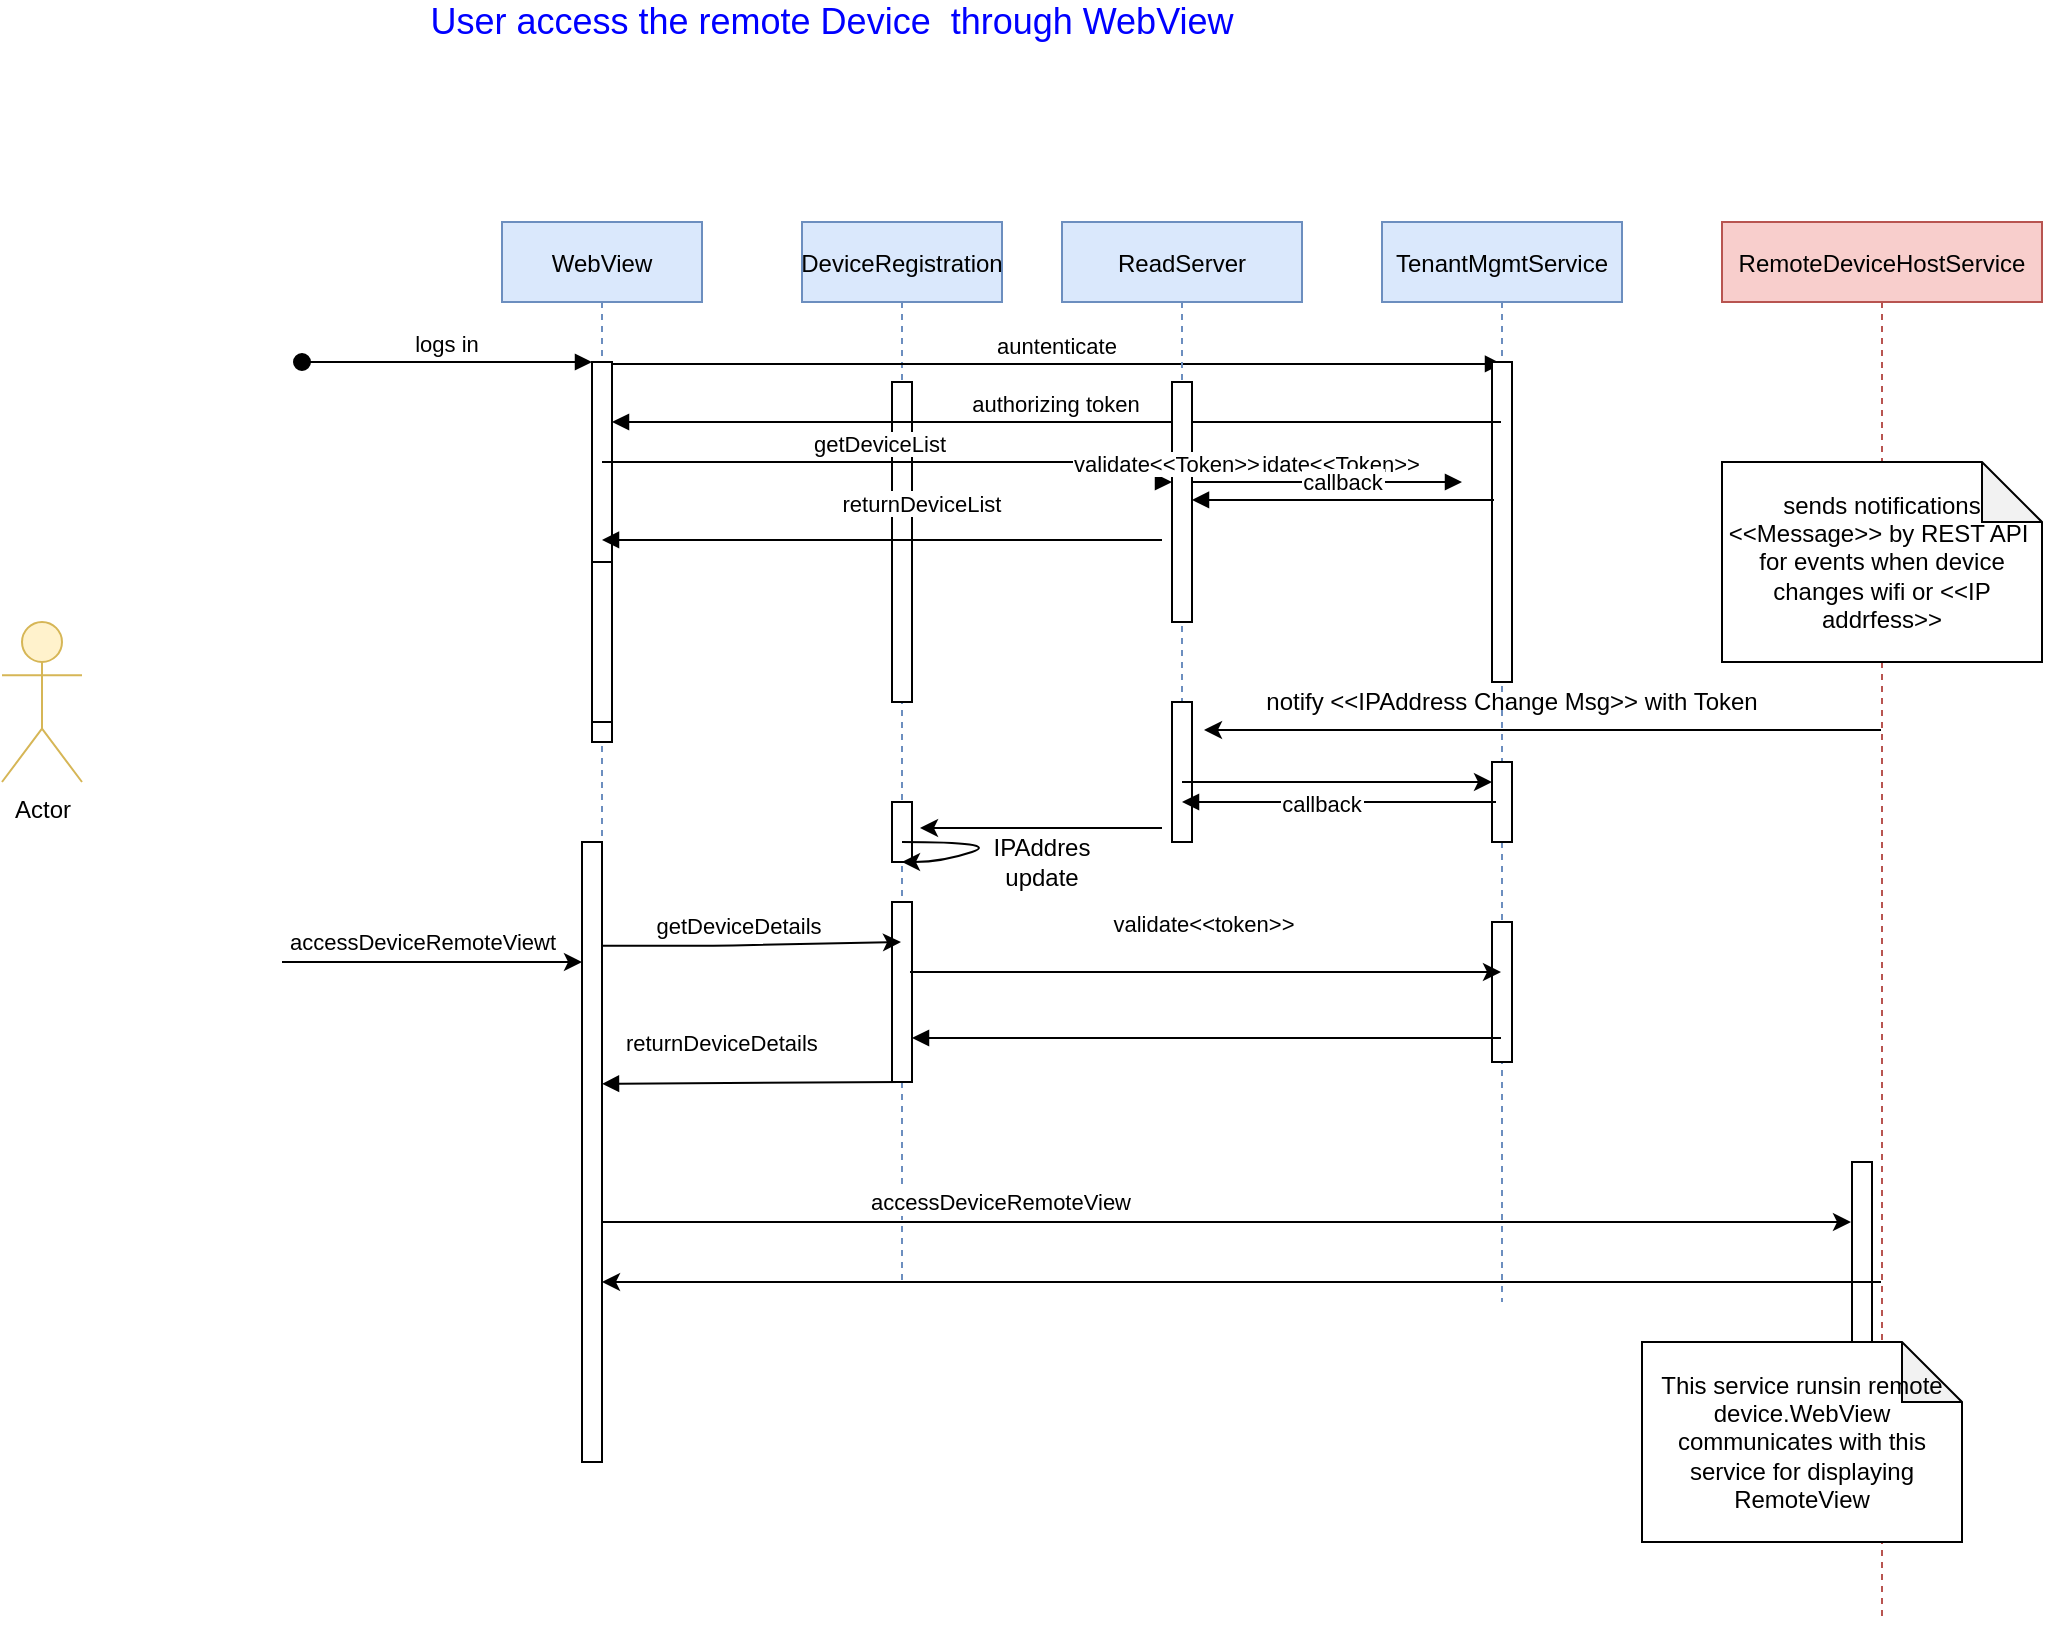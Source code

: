 <mxfile version="13.4.6" type="github">
  <diagram id="kgpKYQtTHZ0yAKxKKP6v" name="Page-1">
    <mxGraphModel dx="2272" dy="1813" grid="1" gridSize="10" guides="1" tooltips="1" connect="1" arrows="1" fold="1" page="1" pageScale="1" pageWidth="850" pageHeight="1100" math="0" shadow="0">
      <root>
        <mxCell id="0" />
        <mxCell id="1" parent="0" />
        <mxCell id="3nuBFxr9cyL0pnOWT2aG-1" value="WebView" style="shape=umlLifeline;perimeter=lifelinePerimeter;container=1;collapsible=0;recursiveResize=0;rounded=0;shadow=0;strokeWidth=1;fillColor=#dae8fc;strokeColor=#6c8ebf;" parent="1" vertex="1">
          <mxGeometry x="70" y="60" width="100" height="540" as="geometry" />
        </mxCell>
        <mxCell id="3nuBFxr9cyL0pnOWT2aG-2" value="" style="points=[];perimeter=orthogonalPerimeter;rounded=0;shadow=0;strokeWidth=1;" parent="3nuBFxr9cyL0pnOWT2aG-1" vertex="1">
          <mxGeometry x="45" y="70" width="10" height="190" as="geometry" />
        </mxCell>
        <mxCell id="3nuBFxr9cyL0pnOWT2aG-3" value="logs in" style="verticalAlign=bottom;startArrow=oval;endArrow=block;startSize=8;shadow=0;strokeWidth=1;" parent="3nuBFxr9cyL0pnOWT2aG-1" target="3nuBFxr9cyL0pnOWT2aG-2" edge="1">
          <mxGeometry relative="1" as="geometry">
            <mxPoint x="-100" y="70" as="sourcePoint" />
          </mxGeometry>
        </mxCell>
        <mxCell id="3nuBFxr9cyL0pnOWT2aG-4" value="" style="points=[];perimeter=orthogonalPerimeter;rounded=0;shadow=0;strokeWidth=1;" parent="3nuBFxr9cyL0pnOWT2aG-1" vertex="1">
          <mxGeometry x="45" y="170" width="10" height="80" as="geometry" />
        </mxCell>
        <mxCell id="3nuBFxr9cyL0pnOWT2aG-5" value="DeviceRegistration" style="shape=umlLifeline;perimeter=lifelinePerimeter;container=1;collapsible=0;recursiveResize=0;rounded=0;shadow=0;strokeWidth=1;fillColor=#dae8fc;strokeColor=#6c8ebf;" parent="1" vertex="1">
          <mxGeometry x="220" y="60" width="100" height="530" as="geometry" />
        </mxCell>
        <mxCell id="3nuBFxr9cyL0pnOWT2aG-6" value="" style="points=[];perimeter=orthogonalPerimeter;rounded=0;shadow=0;strokeWidth=1;" parent="3nuBFxr9cyL0pnOWT2aG-5" vertex="1">
          <mxGeometry x="45" y="80" width="10" height="160" as="geometry" />
        </mxCell>
        <mxCell id="Mg3NlpapDC915E2sUTMI-25" value="" style="points=[];perimeter=orthogonalPerimeter;rounded=0;shadow=0;strokeWidth=1;" vertex="1" parent="3nuBFxr9cyL0pnOWT2aG-5">
          <mxGeometry x="45" y="340" width="10" height="90" as="geometry" />
        </mxCell>
        <mxCell id="Mg3NlpapDC915E2sUTMI-41" value="" style="points=[];perimeter=orthogonalPerimeter;rounded=0;shadow=0;strokeWidth=1;" vertex="1" parent="3nuBFxr9cyL0pnOWT2aG-5">
          <mxGeometry x="45" y="290" width="10" height="30" as="geometry" />
        </mxCell>
        <mxCell id="3nuBFxr9cyL0pnOWT2aG-8" value="auntenticate" style="verticalAlign=bottom;endArrow=block;entryX=0.5;entryY=0.006;shadow=0;strokeWidth=1;entryDx=0;entryDy=0;entryPerimeter=0;" parent="1" source="3nuBFxr9cyL0pnOWT2aG-2" target="Mg3NlpapDC915E2sUTMI-3" edge="1">
          <mxGeometry relative="1" as="geometry">
            <mxPoint x="275" y="160" as="sourcePoint" />
          </mxGeometry>
        </mxCell>
        <mxCell id="Mg3NlpapDC915E2sUTMI-1" value="Actor" style="shape=umlActor;verticalLabelPosition=bottom;verticalAlign=top;html=1;outlineConnect=0;fillColor=#fff2cc;strokeColor=#d6b656;" vertex="1" parent="1">
          <mxGeometry x="-180" y="260" width="40" height="80" as="geometry" />
        </mxCell>
        <mxCell id="Mg3NlpapDC915E2sUTMI-2" value="TenantMgmtService" style="shape=umlLifeline;perimeter=lifelinePerimeter;container=1;collapsible=0;recursiveResize=0;rounded=0;shadow=0;strokeWidth=1;fillColor=#dae8fc;strokeColor=#6c8ebf;" vertex="1" parent="1">
          <mxGeometry x="510" y="60" width="120" height="540" as="geometry" />
        </mxCell>
        <mxCell id="Mg3NlpapDC915E2sUTMI-3" value="" style="points=[];perimeter=orthogonalPerimeter;rounded=0;shadow=0;strokeWidth=1;" vertex="1" parent="Mg3NlpapDC915E2sUTMI-2">
          <mxGeometry x="55" y="70" width="10" height="160" as="geometry" />
        </mxCell>
        <mxCell id="Mg3NlpapDC915E2sUTMI-27" value="" style="points=[];perimeter=orthogonalPerimeter;rounded=0;shadow=0;strokeWidth=1;" vertex="1" parent="Mg3NlpapDC915E2sUTMI-2">
          <mxGeometry x="55" y="350" width="10" height="70" as="geometry" />
        </mxCell>
        <mxCell id="Mg3NlpapDC915E2sUTMI-38" value="" style="points=[];perimeter=orthogonalPerimeter;rounded=0;shadow=0;strokeWidth=1;" vertex="1" parent="Mg3NlpapDC915E2sUTMI-2">
          <mxGeometry x="55" y="270" width="10" height="40" as="geometry" />
        </mxCell>
        <mxCell id="Mg3NlpapDC915E2sUTMI-4" value="&lt;font style=&quot;font-size: 18px&quot; color=&quot;#0000ff&quot;&gt;User access the remote Device&amp;nbsp; through WebView&lt;/font&gt;" style="text;html=1;strokeColor=none;fillColor=none;align=center;verticalAlign=middle;whiteSpace=wrap;rounded=0;" vertex="1" parent="1">
          <mxGeometry x="10" y="-50" width="450" height="20" as="geometry" />
        </mxCell>
        <mxCell id="Mg3NlpapDC915E2sUTMI-5" value="ReadServer" style="shape=umlLifeline;perimeter=lifelinePerimeter;container=1;collapsible=0;recursiveResize=0;rounded=0;shadow=0;strokeWidth=1;fillColor=#dae8fc;strokeColor=#6c8ebf;" vertex="1" parent="1">
          <mxGeometry x="350" y="60" width="120" height="300" as="geometry" />
        </mxCell>
        <mxCell id="Mg3NlpapDC915E2sUTMI-7" value="RemoteDeviceHostService" style="shape=umlLifeline;perimeter=lifelinePerimeter;container=1;collapsible=0;recursiveResize=0;rounded=0;shadow=0;strokeWidth=1;fillColor=#f8cecc;strokeColor=#b85450;" vertex="1" parent="1">
          <mxGeometry x="680" y="60" width="160" height="700" as="geometry" />
        </mxCell>
        <mxCell id="Mg3NlpapDC915E2sUTMI-8" value="" style="points=[];perimeter=orthogonalPerimeter;rounded=0;shadow=0;strokeWidth=1;" vertex="1" parent="Mg3NlpapDC915E2sUTMI-7">
          <mxGeometry x="65" y="470" width="10" height="150" as="geometry" />
        </mxCell>
        <mxCell id="Mg3NlpapDC915E2sUTMI-30" value="This service runsin remote device.WebView communicates with this service for displaying RemoteView" style="shape=note;whiteSpace=wrap;html=1;backgroundOutline=1;darkOpacity=0.05;" vertex="1" parent="Mg3NlpapDC915E2sUTMI-7">
          <mxGeometry x="-40" y="560" width="160" height="100" as="geometry" />
        </mxCell>
        <mxCell id="Mg3NlpapDC915E2sUTMI-36" value="sends notifications &amp;lt;&amp;lt;Message&amp;gt;&amp;gt; by REST API&amp;nbsp; for events when device changes wifi or &amp;lt;&amp;lt;IP addrfess&amp;gt;&amp;gt;" style="shape=note;whiteSpace=wrap;html=1;backgroundOutline=1;darkOpacity=0.05;" vertex="1" parent="Mg3NlpapDC915E2sUTMI-7">
          <mxGeometry y="120" width="160" height="100" as="geometry" />
        </mxCell>
        <mxCell id="Mg3NlpapDC915E2sUTMI-9" value="authorizing token" style="verticalAlign=bottom;endArrow=block;shadow=0;strokeWidth=1;" edge="1" parent="1" source="Mg3NlpapDC915E2sUTMI-2" target="3nuBFxr9cyL0pnOWT2aG-2">
          <mxGeometry relative="1" as="geometry">
            <mxPoint x="275" y="190" as="sourcePoint" />
            <mxPoint x="140" y="190" as="targetPoint" />
            <Array as="points">
              <mxPoint x="330" y="160" />
            </Array>
          </mxGeometry>
        </mxCell>
        <mxCell id="Mg3NlpapDC915E2sUTMI-10" value="getDeviceList" style="verticalAlign=bottom;endArrow=block;shadow=0;strokeWidth=1;" edge="1" parent="1" source="3nuBFxr9cyL0pnOWT2aG-1">
          <mxGeometry x="0.002" relative="1" as="geometry">
            <mxPoint x="150" y="170.0" as="sourcePoint" />
            <mxPoint x="397" y="180" as="targetPoint" />
            <Array as="points">
              <mxPoint x="320" y="180" />
            </Array>
            <mxPoint as="offset" />
          </mxGeometry>
        </mxCell>
        <mxCell id="Mg3NlpapDC915E2sUTMI-11" value="validate&lt;&lt;Token&gt;&gt;" style="verticalAlign=bottom;endArrow=block;shadow=0;strokeWidth=1;" edge="1" parent="1" source="Mg3NlpapDC915E2sUTMI-6">
          <mxGeometry x="0.002" relative="1" as="geometry">
            <mxPoint x="400" y="190" as="sourcePoint" />
            <mxPoint x="550" y="190" as="targetPoint" />
            <Array as="points">
              <mxPoint x="520" y="190" />
            </Array>
            <mxPoint as="offset" />
          </mxGeometry>
        </mxCell>
        <mxCell id="Mg3NlpapDC915E2sUTMI-12" value="callback" style="verticalAlign=bottom;endArrow=block;shadow=0;strokeWidth=1;exitX=0.1;exitY=0.431;exitDx=0;exitDy=0;exitPerimeter=0;" edge="1" parent="1" source="Mg3NlpapDC915E2sUTMI-3" target="Mg3NlpapDC915E2sUTMI-6">
          <mxGeometry relative="1" as="geometry">
            <mxPoint x="550" y="209.5" as="sourcePoint" />
            <mxPoint x="410" y="209.5" as="targetPoint" />
          </mxGeometry>
        </mxCell>
        <mxCell id="Mg3NlpapDC915E2sUTMI-13" value="returnDeviceList" style="verticalAlign=bottom;endArrow=block;shadow=0;strokeWidth=1;exitX=0.1;exitY=0.431;exitDx=0;exitDy=0;exitPerimeter=0;" edge="1" parent="1" target="3nuBFxr9cyL0pnOWT2aG-1">
          <mxGeometry x="-0.144" y="-9" relative="1" as="geometry">
            <mxPoint x="400" y="218.96" as="sourcePoint" />
            <mxPoint x="240" y="221.04" as="targetPoint" />
            <mxPoint as="offset" />
          </mxGeometry>
        </mxCell>
        <mxCell id="Mg3NlpapDC915E2sUTMI-14" value="" style="endArrow=classic;html=1;entryX=0.9;entryY=0.738;entryDx=0;entryDy=0;entryPerimeter=0;" edge="1" parent="1">
          <mxGeometry width="50" height="50" relative="1" as="geometry">
            <mxPoint x="115" y="421.92" as="sourcePoint" />
            <mxPoint x="269.5" y="420.0" as="targetPoint" />
            <Array as="points">
              <mxPoint x="175.5" y="421.92" />
            </Array>
          </mxGeometry>
        </mxCell>
        <mxCell id="Mg3NlpapDC915E2sUTMI-19" value="getDeviceDetails" style="edgeLabel;html=1;align=center;verticalAlign=middle;resizable=0;points=[];" vertex="1" connectable="0" parent="Mg3NlpapDC915E2sUTMI-14">
          <mxGeometry x="-0.062" y="-3" relative="1" as="geometry">
            <mxPoint y="-12.76" as="offset" />
          </mxGeometry>
        </mxCell>
        <mxCell id="Mg3NlpapDC915E2sUTMI-15" value="" style="endArrow=classic;html=1;" edge="1" parent="1">
          <mxGeometry width="50" height="50" relative="1" as="geometry">
            <mxPoint x="-40" y="430" as="sourcePoint" />
            <mxPoint x="110" y="430" as="targetPoint" />
          </mxGeometry>
        </mxCell>
        <mxCell id="Mg3NlpapDC915E2sUTMI-17" value="accessDeviceRemoteViewt" style="edgeLabel;html=1;align=center;verticalAlign=middle;resizable=0;points=[];" vertex="1" connectable="0" parent="Mg3NlpapDC915E2sUTMI-15">
          <mxGeometry x="-0.457" y="-3" relative="1" as="geometry">
            <mxPoint x="29" y="-13" as="offset" />
          </mxGeometry>
        </mxCell>
        <mxCell id="Mg3NlpapDC915E2sUTMI-18" value="returnDeviceDetails" style="verticalAlign=bottom;endArrow=block;entryX=0.5;entryY=0.798;shadow=0;strokeWidth=1;entryDx=0;entryDy=0;entryPerimeter=0;" edge="1" parent="1" source="3nuBFxr9cyL0pnOWT2aG-5" target="3nuBFxr9cyL0pnOWT2aG-1">
          <mxGeometry x="0.202" y="-11" relative="1" as="geometry">
            <mxPoint x="280" y="280.0" as="sourcePoint" />
            <mxPoint x="120" y="282.08" as="targetPoint" />
            <Array as="points">
              <mxPoint x="270" y="490" />
            </Array>
            <mxPoint as="offset" />
          </mxGeometry>
        </mxCell>
        <mxCell id="Mg3NlpapDC915E2sUTMI-20" value="" style="endArrow=classic;html=1;exitX=0.9;exitY=0.389;exitDx=0;exitDy=0;exitPerimeter=0;" edge="1" parent="1" source="Mg3NlpapDC915E2sUTMI-25" target="Mg3NlpapDC915E2sUTMI-2">
          <mxGeometry width="50" height="50" relative="1" as="geometry">
            <mxPoint x="400" y="290" as="sourcePoint" />
            <mxPoint x="560" y="270" as="targetPoint" />
            <Array as="points">
              <mxPoint x="420" y="435" />
            </Array>
          </mxGeometry>
        </mxCell>
        <mxCell id="Mg3NlpapDC915E2sUTMI-21" value="validate&lt;&lt;token&gt;&gt;" style="verticalAlign=bottom;endArrow=block;shadow=0;strokeWidth=1;" edge="1" parent="1" source="Mg3NlpapDC915E2sUTMI-2" target="Mg3NlpapDC915E2sUTMI-25">
          <mxGeometry x="0.083" y="-49" relative="1" as="geometry">
            <mxPoint x="560" y="280.0" as="sourcePoint" />
            <mxPoint x="400" y="282.08" as="targetPoint" />
            <Array as="points">
              <mxPoint x="410" y="468" />
            </Array>
            <mxPoint x="11" y="1" as="offset" />
          </mxGeometry>
        </mxCell>
        <mxCell id="Mg3NlpapDC915E2sUTMI-22" value="" style="endArrow=classic;html=1;" edge="1" parent="1">
          <mxGeometry width="50" height="50" relative="1" as="geometry">
            <mxPoint x="120" y="560" as="sourcePoint" />
            <mxPoint x="744.5" y="560" as="targetPoint" />
          </mxGeometry>
        </mxCell>
        <mxCell id="Mg3NlpapDC915E2sUTMI-23" value="accessDeviceRemoteView" style="edgeLabel;html=1;align=center;verticalAlign=middle;resizable=0;points=[];" vertex="1" connectable="0" parent="Mg3NlpapDC915E2sUTMI-22">
          <mxGeometry x="-0.457" y="-3" relative="1" as="geometry">
            <mxPoint x="29" y="-13" as="offset" />
          </mxGeometry>
        </mxCell>
        <mxCell id="Mg3NlpapDC915E2sUTMI-24" value="" style="points=[];perimeter=orthogonalPerimeter;rounded=0;shadow=0;strokeWidth=1;" vertex="1" parent="1">
          <mxGeometry x="110" y="370" width="10" height="310" as="geometry" />
        </mxCell>
        <mxCell id="Mg3NlpapDC915E2sUTMI-6" value="" style="points=[];perimeter=orthogonalPerimeter;rounded=0;shadow=0;strokeWidth=1;" vertex="1" parent="1">
          <mxGeometry x="405" y="140" width="10" height="120" as="geometry" />
        </mxCell>
        <mxCell id="Mg3NlpapDC915E2sUTMI-28" value="validate&lt;&lt;Token&gt;&gt;" style="verticalAlign=bottom;endArrow=block;shadow=0;strokeWidth=1;" edge="1" parent="1" target="Mg3NlpapDC915E2sUTMI-6">
          <mxGeometry x="0.002" relative="1" as="geometry">
            <mxPoint x="400" y="190" as="sourcePoint" />
            <mxPoint x="550" y="190" as="targetPoint" />
            <Array as="points" />
            <mxPoint as="offset" />
          </mxGeometry>
        </mxCell>
        <mxCell id="Mg3NlpapDC915E2sUTMI-31" value="" style="endArrow=classic;html=1;" edge="1" parent="1" source="Mg3NlpapDC915E2sUTMI-7" target="Mg3NlpapDC915E2sUTMI-24">
          <mxGeometry width="50" height="50" relative="1" as="geometry">
            <mxPoint x="400" y="490" as="sourcePoint" />
            <mxPoint x="123" y="580" as="targetPoint" />
            <Array as="points">
              <mxPoint x="520" y="590" />
            </Array>
          </mxGeometry>
        </mxCell>
        <mxCell id="Mg3NlpapDC915E2sUTMI-32" value="" style="endArrow=classic;html=1;entryX=1.6;entryY=0.2;entryDx=0;entryDy=0;entryPerimeter=0;" edge="1" parent="1" source="Mg3NlpapDC915E2sUTMI-7" target="Mg3NlpapDC915E2sUTMI-33">
          <mxGeometry width="50" height="50" relative="1" as="geometry">
            <mxPoint x="400" y="380" as="sourcePoint" />
            <mxPoint x="450" y="330" as="targetPoint" />
          </mxGeometry>
        </mxCell>
        <mxCell id="Mg3NlpapDC915E2sUTMI-33" value="" style="points=[];perimeter=orthogonalPerimeter;rounded=0;shadow=0;strokeWidth=1;" vertex="1" parent="1">
          <mxGeometry x="405" y="300" width="10" height="70" as="geometry" />
        </mxCell>
        <mxCell id="Mg3NlpapDC915E2sUTMI-37" value="notify &amp;lt;&amp;lt;IPAddress Change Msg&amp;gt;&amp;gt; with Token" style="text;html=1;strokeColor=none;fillColor=none;align=center;verticalAlign=middle;whiteSpace=wrap;rounded=0;" vertex="1" parent="1">
          <mxGeometry x="440" y="290" width="270" height="20" as="geometry" />
        </mxCell>
        <mxCell id="Mg3NlpapDC915E2sUTMI-39" value="" style="endArrow=classic;html=1;" edge="1" parent="1" source="Mg3NlpapDC915E2sUTMI-5" target="Mg3NlpapDC915E2sUTMI-38">
          <mxGeometry width="50" height="50" relative="1" as="geometry">
            <mxPoint x="400" y="390" as="sourcePoint" />
            <mxPoint x="450" y="340" as="targetPoint" />
            <Array as="points">
              <mxPoint x="480" y="340" />
            </Array>
          </mxGeometry>
        </mxCell>
        <mxCell id="Mg3NlpapDC915E2sUTMI-40" value="callback" style="verticalAlign=bottom;endArrow=block;shadow=0;strokeWidth=1;" edge="1" parent="1">
          <mxGeometry x="0.108" y="10" relative="1" as="geometry">
            <mxPoint x="567" y="350" as="sourcePoint" />
            <mxPoint x="410" y="350" as="targetPoint" />
            <Array as="points" />
            <mxPoint as="offset" />
          </mxGeometry>
        </mxCell>
        <mxCell id="Mg3NlpapDC915E2sUTMI-42" value="" style="endArrow=classic;html=1;" edge="1" parent="1">
          <mxGeometry width="50" height="50" relative="1" as="geometry">
            <mxPoint x="400" y="363" as="sourcePoint" />
            <mxPoint x="279" y="363" as="targetPoint" />
          </mxGeometry>
        </mxCell>
        <mxCell id="Mg3NlpapDC915E2sUTMI-44" value="" style="curved=1;endArrow=classic;html=1;" edge="1" parent="1" target="3nuBFxr9cyL0pnOWT2aG-5">
          <mxGeometry width="50" height="50" relative="1" as="geometry">
            <mxPoint x="270" y="370" as="sourcePoint" />
            <mxPoint x="320" y="320" as="targetPoint" />
            <Array as="points">
              <mxPoint x="320" y="370" />
              <mxPoint x="290" y="380" />
            </Array>
          </mxGeometry>
        </mxCell>
        <mxCell id="Mg3NlpapDC915E2sUTMI-45" value="IPAddres update" style="text;html=1;strokeColor=none;fillColor=none;align=center;verticalAlign=middle;whiteSpace=wrap;rounded=0;" vertex="1" parent="1">
          <mxGeometry x="310" y="370" width="60" height="20" as="geometry" />
        </mxCell>
      </root>
    </mxGraphModel>
  </diagram>
</mxfile>
